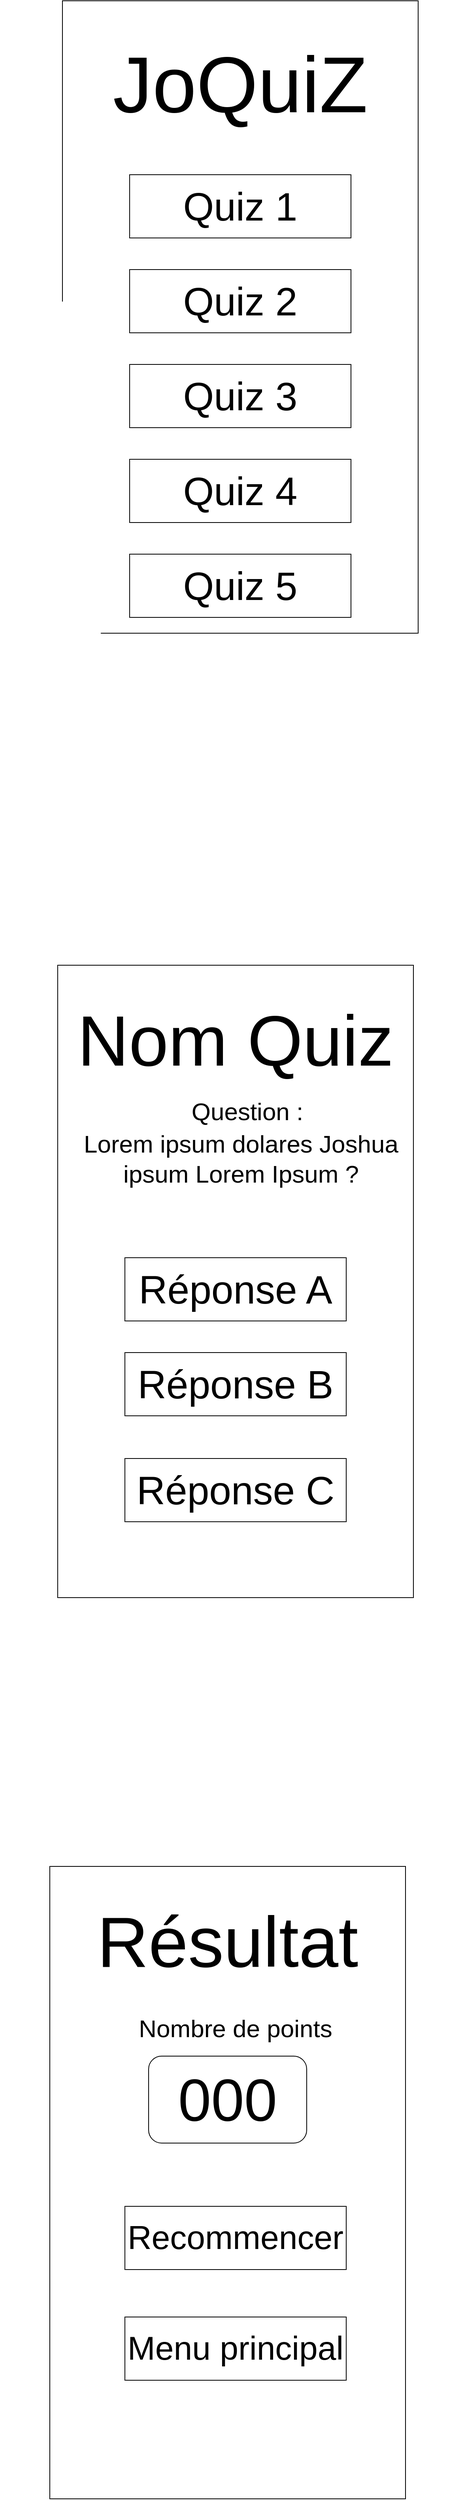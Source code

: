 <mxfile version="23.1.2" type="device">
  <diagram name="Page-1" id="zZX4nYmtyKIF-4A3xV5D">
    <mxGraphModel dx="3294" dy="1696" grid="1" gridSize="10" guides="1" tooltips="1" connect="1" arrows="1" fold="1" page="1" pageScale="1" pageWidth="827" pageHeight="1169" math="0" shadow="0">
      <root>
        <mxCell id="0" />
        <mxCell id="1" parent="0" />
        <mxCell id="ettLM4A4UMWrCc5uHka5-1" value="" style="rounded=0;whiteSpace=wrap;html=1;" vertex="1" parent="1">
          <mxGeometry x="189" y="130" width="450" height="800" as="geometry" />
        </mxCell>
        <mxCell id="ettLM4A4UMWrCc5uHka5-2" value="JoQuiZ" style="text;html=1;strokeColor=none;fillColor=none;align=center;verticalAlign=middle;whiteSpace=wrap;rounded=0;fontSize=100;" vertex="1" parent="1">
          <mxGeometry x="284" y="170" width="260" height="130" as="geometry" />
        </mxCell>
        <mxCell id="ettLM4A4UMWrCc5uHka5-3" value="&lt;font style=&quot;font-size: 50px;&quot;&gt;Quiz 1&lt;/font&gt;" style="rounded=0;whiteSpace=wrap;html=1;" vertex="1" parent="1">
          <mxGeometry x="274" y="350" width="280" height="80" as="geometry" />
        </mxCell>
        <mxCell id="ettLM4A4UMWrCc5uHka5-13" value="&lt;font style=&quot;font-size: 50px;&quot;&gt;Quiz 2&lt;/font&gt;" style="rounded=0;whiteSpace=wrap;html=1;" vertex="1" parent="1">
          <mxGeometry x="274" y="470" width="280" height="80" as="geometry" />
        </mxCell>
        <mxCell id="ettLM4A4UMWrCc5uHka5-14" value="&lt;font style=&quot;font-size: 50px;&quot;&gt;Quiz 3&lt;br&gt;&lt;/font&gt;" style="rounded=0;whiteSpace=wrap;html=1;" vertex="1" parent="1">
          <mxGeometry x="274" y="590" width="280" height="80" as="geometry" />
        </mxCell>
        <mxCell id="ettLM4A4UMWrCc5uHka5-15" value="&lt;font style=&quot;font-size: 50px;&quot;&gt;Quiz 4&lt;/font&gt;" style="rounded=0;whiteSpace=wrap;html=1;" vertex="1" parent="1">
          <mxGeometry x="274" y="710" width="280" height="80" as="geometry" />
        </mxCell>
        <mxCell id="ettLM4A4UMWrCc5uHka5-17" value="&lt;font style=&quot;font-size: 50px;&quot;&gt;Quiz 5&lt;br&gt;&lt;/font&gt;" style="rounded=0;whiteSpace=wrap;html=1;" vertex="1" parent="1">
          <mxGeometry x="274" y="830" width="280" height="80" as="geometry" />
        </mxCell>
        <mxCell id="ettLM4A4UMWrCc5uHka5-18" value="" style="rounded=0;whiteSpace=wrap;html=1;" vertex="1" parent="1">
          <mxGeometry x="183" y="1350" width="450" height="800" as="geometry" />
        </mxCell>
        <mxCell id="ettLM4A4UMWrCc5uHka5-19" value="Nom Quiz" style="text;html=1;strokeColor=none;fillColor=none;align=center;verticalAlign=middle;whiteSpace=wrap;rounded=0;fontSize=90;" vertex="1" parent="1">
          <mxGeometry x="120" y="1380" width="576" height="130" as="geometry" />
        </mxCell>
        <mxCell id="ettLM4A4UMWrCc5uHka5-21" value="&lt;font style=&quot;font-size: 50px;&quot;&gt;Réponse A&lt;/font&gt;" style="rounded=0;whiteSpace=wrap;html=1;" vertex="1" parent="1">
          <mxGeometry x="268" y="1720" width="280" height="80" as="geometry" />
        </mxCell>
        <mxCell id="ettLM4A4UMWrCc5uHka5-22" value="&lt;font style=&quot;font-size: 50px;&quot;&gt;Réponse B&lt;br&gt;&lt;/font&gt;" style="rounded=0;whiteSpace=wrap;html=1;" vertex="1" parent="1">
          <mxGeometry x="268" y="1840" width="280" height="80" as="geometry" />
        </mxCell>
        <mxCell id="ettLM4A4UMWrCc5uHka5-23" value="&lt;font style=&quot;font-size: 50px;&quot;&gt;Réponse C&lt;/font&gt;" style="rounded=0;whiteSpace=wrap;html=1;" vertex="1" parent="1">
          <mxGeometry x="268" y="1974" width="280" height="80" as="geometry" />
        </mxCell>
        <mxCell id="ettLM4A4UMWrCc5uHka5-25" value="&lt;font style=&quot;font-size: 31px;&quot;&gt;Question :&lt;/font&gt;" style="text;html=1;strokeColor=none;fillColor=none;align=center;verticalAlign=middle;whiteSpace=wrap;rounded=0;" vertex="1" parent="1">
          <mxGeometry x="308" y="1520" width="230" height="30" as="geometry" />
        </mxCell>
        <mxCell id="ettLM4A4UMWrCc5uHka5-26" value="&lt;font style=&quot;font-size: 31px;&quot;&gt;Lorem ipsum dolares Joshua ipsum Lorem Ipsum ?&lt;/font&gt;" style="text;html=1;strokeColor=none;fillColor=none;align=center;verticalAlign=middle;whiteSpace=wrap;rounded=0;" vertex="1" parent="1">
          <mxGeometry x="197" y="1580" width="436" height="30" as="geometry" />
        </mxCell>
        <mxCell id="ettLM4A4UMWrCc5uHka5-27" value="" style="rounded=0;whiteSpace=wrap;html=1;" vertex="1" parent="1">
          <mxGeometry x="173" y="2490" width="450" height="800" as="geometry" />
        </mxCell>
        <mxCell id="ettLM4A4UMWrCc5uHka5-28" value="Résultat" style="text;html=1;strokeColor=none;fillColor=none;align=center;verticalAlign=middle;whiteSpace=wrap;rounded=0;fontSize=90;" vertex="1" parent="1">
          <mxGeometry x="110" y="2520" width="576" height="130" as="geometry" />
        </mxCell>
        <mxCell id="ettLM4A4UMWrCc5uHka5-29" value="&lt;font style=&quot;font-size: 42px;&quot;&gt;Recommencer&lt;/font&gt;" style="rounded=0;whiteSpace=wrap;html=1;" vertex="1" parent="1">
          <mxGeometry x="268" y="2920" width="280" height="80" as="geometry" />
        </mxCell>
        <mxCell id="ettLM4A4UMWrCc5uHka5-30" value="&lt;font style=&quot;&quot;&gt;&lt;font style=&quot;font-size: 42px;&quot;&gt;Menu principal&lt;/font&gt;&lt;br&gt;&lt;/font&gt;" style="rounded=0;whiteSpace=wrap;html=1;" vertex="1" parent="1">
          <mxGeometry x="268" y="3060" width="280" height="80" as="geometry" />
        </mxCell>
        <mxCell id="ettLM4A4UMWrCc5uHka5-32" value="&lt;font style=&quot;font-size: 31px;&quot;&gt;Nombre de points&lt;/font&gt;" style="text;html=1;strokeColor=none;fillColor=none;align=center;verticalAlign=middle;whiteSpace=wrap;rounded=0;" vertex="1" parent="1">
          <mxGeometry x="257" y="2680" width="302" height="30" as="geometry" />
        </mxCell>
        <mxCell id="ettLM4A4UMWrCc5uHka5-34" value="&lt;font style=&quot;font-size: 75px;&quot;&gt;000&lt;br&gt;&lt;/font&gt;" style="rounded=1;whiteSpace=wrap;html=1;" vertex="1" parent="1">
          <mxGeometry x="298" y="2730" width="200" height="110" as="geometry" />
        </mxCell>
      </root>
    </mxGraphModel>
  </diagram>
</mxfile>
